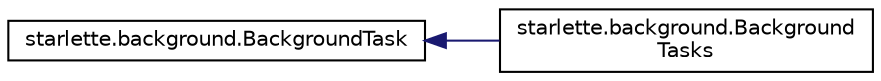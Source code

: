 digraph "Graphical Class Hierarchy"
{
 // LATEX_PDF_SIZE
  edge [fontname="Helvetica",fontsize="10",labelfontname="Helvetica",labelfontsize="10"];
  node [fontname="Helvetica",fontsize="10",shape=record];
  rankdir="LR";
  Node0 [label="starlette.background.BackgroundTask",height=0.2,width=0.4,color="black", fillcolor="white", style="filled",URL="$classstarlette_1_1background_1_1BackgroundTask.html",tooltip=" "];
  Node0 -> Node1 [dir="back",color="midnightblue",fontsize="10",style="solid",fontname="Helvetica"];
  Node1 [label="starlette.background.Background\lTasks",height=0.2,width=0.4,color="black", fillcolor="white", style="filled",URL="$classstarlette_1_1background_1_1BackgroundTasks.html",tooltip=" "];
}
